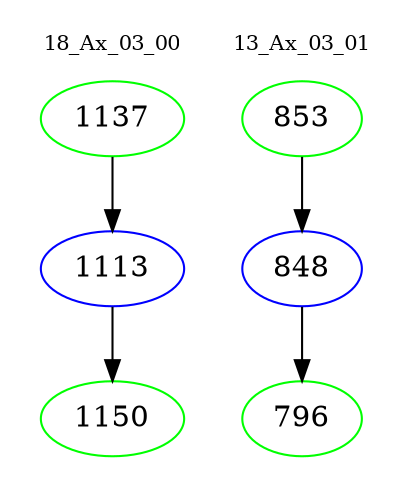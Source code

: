 digraph{
subgraph cluster_0 {
color = white
label = "18_Ax_03_00";
fontsize=10;
T0_1137 [label="1137", color="green"]
T0_1137 -> T0_1113 [color="black"]
T0_1113 [label="1113", color="blue"]
T0_1113 -> T0_1150 [color="black"]
T0_1150 [label="1150", color="green"]
}
subgraph cluster_1 {
color = white
label = "13_Ax_03_01";
fontsize=10;
T1_853 [label="853", color="green"]
T1_853 -> T1_848 [color="black"]
T1_848 [label="848", color="blue"]
T1_848 -> T1_796 [color="black"]
T1_796 [label="796", color="green"]
}
}
